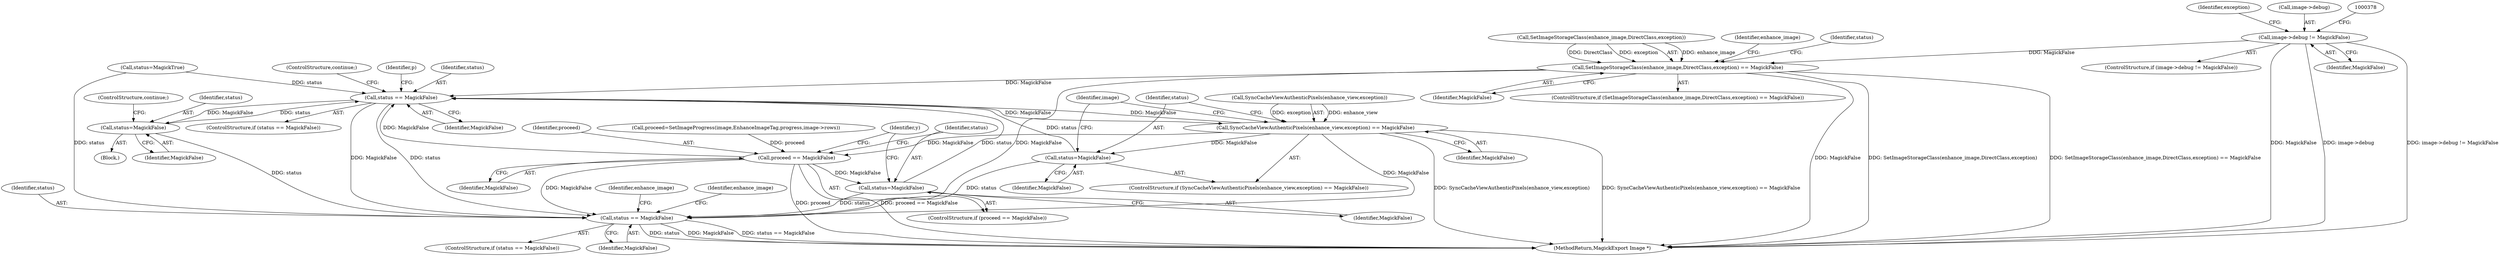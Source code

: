 digraph "0_ImageMagick_d4fc44b58a14f76b1ac997517d742ee12c9dc5d3@pointer" {
"1000372" [label="(Call,image->debug != MagickFalse)"];
"1000417" [label="(Call,SetImageStorageClass(enhance_image,DirectClass,exception) == MagickFalse)"];
"1000468" [label="(Call,status == MagickFalse)"];
"1000512" [label="(Call,status=MagickFalse)"];
"1000806" [label="(Call,status == MagickFalse)"];
"1000761" [label="(Call,SyncCacheViewAuthenticPixels(enhance_view,exception) == MagickFalse)"];
"1000766" [label="(Call,status=MagickFalse)"];
"1000791" [label="(Call,proceed == MagickFalse)"];
"1000794" [label="(Call,status=MagickFalse)"];
"1000761" [label="(Call,SyncCacheViewAuthenticPixels(enhance_view,exception) == MagickFalse)"];
"1000513" [label="(Identifier,status)"];
"1000388" [label="(Identifier,exception)"];
"1000792" [label="(Identifier,proceed)"];
"1000471" [label="(ControlStructure,continue;)"];
"1000371" [label="(ControlStructure,if (image->debug != MagickFalse))"];
"1000470" [label="(Identifier,MagickFalse)"];
"1000805" [label="(ControlStructure,if (status == MagickFalse))"];
"1000790" [label="(ControlStructure,if (proceed == MagickFalse))"];
"1000422" [label="(Identifier,MagickFalse)"];
"1000768" [label="(Identifier,MagickFalse)"];
"1000815" [label="(MethodReturn,MagickExport Image *)"];
"1000469" [label="(Identifier,status)"];
"1000514" [label="(Identifier,MagickFalse)"];
"1000796" [label="(Identifier,MagickFalse)"];
"1000373" [label="(Call,image->debug)"];
"1000814" [label="(Identifier,enhance_image)"];
"1000372" [label="(Call,image->debug != MagickFalse)"];
"1000416" [label="(ControlStructure,if (SetImageStorageClass(enhance_image,DirectClass,exception) == MagickFalse))"];
"1000468" [label="(Call,status == MagickFalse)"];
"1000772" [label="(Identifier,image)"];
"1000418" [label="(Call,SetImageStorageClass(enhance_image,DirectClass,exception))"];
"1000376" [label="(Identifier,MagickFalse)"];
"1000512" [label="(Call,status=MagickFalse)"];
"1000766" [label="(Call,status=MagickFalse)"];
"1000417" [label="(Call,SetImageStorageClass(enhance_image,DirectClass,exception) == MagickFalse)"];
"1000794" [label="(Call,status=MagickFalse)"];
"1000791" [label="(Call,proceed == MagickFalse)"];
"1000808" [label="(Identifier,MagickFalse)"];
"1000425" [label="(Identifier,enhance_image)"];
"1000515" [label="(ControlStructure,continue;)"];
"1000767" [label="(Identifier,status)"];
"1000760" [label="(ControlStructure,if (SyncCacheViewAuthenticPixels(enhance_view,exception) == MagickFalse))"];
"1000765" [label="(Identifier,MagickFalse)"];
"1000467" [label="(ControlStructure,if (status == MagickFalse))"];
"1000762" [label="(Call,SyncCacheViewAuthenticPixels(enhance_view,exception))"];
"1000793" [label="(Identifier,MagickFalse)"];
"1000460" [label="(Identifier,y)"];
"1000433" [label="(Identifier,status)"];
"1000795" [label="(Identifier,status)"];
"1000781" [label="(Call,proceed=SetImageProgress(image,EnhanceImageTag,progress,image->rows))"];
"1000511" [label="(Block,)"];
"1000810" [label="(Identifier,enhance_image)"];
"1000806" [label="(Call,status == MagickFalse)"];
"1000432" [label="(Call,status=MagickTrue)"];
"1000473" [label="(Identifier,p)"];
"1000807" [label="(Identifier,status)"];
"1000372" -> "1000371"  [label="AST: "];
"1000372" -> "1000376"  [label="CFG: "];
"1000373" -> "1000372"  [label="AST: "];
"1000376" -> "1000372"  [label="AST: "];
"1000378" -> "1000372"  [label="CFG: "];
"1000388" -> "1000372"  [label="CFG: "];
"1000372" -> "1000815"  [label="DDG: MagickFalse"];
"1000372" -> "1000815"  [label="DDG: image->debug"];
"1000372" -> "1000815"  [label="DDG: image->debug != MagickFalse"];
"1000372" -> "1000417"  [label="DDG: MagickFalse"];
"1000417" -> "1000416"  [label="AST: "];
"1000417" -> "1000422"  [label="CFG: "];
"1000418" -> "1000417"  [label="AST: "];
"1000422" -> "1000417"  [label="AST: "];
"1000425" -> "1000417"  [label="CFG: "];
"1000433" -> "1000417"  [label="CFG: "];
"1000417" -> "1000815"  [label="DDG: MagickFalse"];
"1000417" -> "1000815"  [label="DDG: SetImageStorageClass(enhance_image,DirectClass,exception)"];
"1000417" -> "1000815"  [label="DDG: SetImageStorageClass(enhance_image,DirectClass,exception) == MagickFalse"];
"1000418" -> "1000417"  [label="DDG: enhance_image"];
"1000418" -> "1000417"  [label="DDG: DirectClass"];
"1000418" -> "1000417"  [label="DDG: exception"];
"1000417" -> "1000468"  [label="DDG: MagickFalse"];
"1000417" -> "1000806"  [label="DDG: MagickFalse"];
"1000468" -> "1000467"  [label="AST: "];
"1000468" -> "1000470"  [label="CFG: "];
"1000469" -> "1000468"  [label="AST: "];
"1000470" -> "1000468"  [label="AST: "];
"1000471" -> "1000468"  [label="CFG: "];
"1000473" -> "1000468"  [label="CFG: "];
"1000512" -> "1000468"  [label="DDG: status"];
"1000766" -> "1000468"  [label="DDG: status"];
"1000794" -> "1000468"  [label="DDG: status"];
"1000432" -> "1000468"  [label="DDG: status"];
"1000761" -> "1000468"  [label="DDG: MagickFalse"];
"1000791" -> "1000468"  [label="DDG: MagickFalse"];
"1000468" -> "1000512"  [label="DDG: MagickFalse"];
"1000468" -> "1000761"  [label="DDG: MagickFalse"];
"1000468" -> "1000806"  [label="DDG: status"];
"1000468" -> "1000806"  [label="DDG: MagickFalse"];
"1000512" -> "1000511"  [label="AST: "];
"1000512" -> "1000514"  [label="CFG: "];
"1000513" -> "1000512"  [label="AST: "];
"1000514" -> "1000512"  [label="AST: "];
"1000515" -> "1000512"  [label="CFG: "];
"1000512" -> "1000806"  [label="DDG: status"];
"1000806" -> "1000805"  [label="AST: "];
"1000806" -> "1000808"  [label="CFG: "];
"1000807" -> "1000806"  [label="AST: "];
"1000808" -> "1000806"  [label="AST: "];
"1000810" -> "1000806"  [label="CFG: "];
"1000814" -> "1000806"  [label="CFG: "];
"1000806" -> "1000815"  [label="DDG: status"];
"1000806" -> "1000815"  [label="DDG: MagickFalse"];
"1000806" -> "1000815"  [label="DDG: status == MagickFalse"];
"1000766" -> "1000806"  [label="DDG: status"];
"1000794" -> "1000806"  [label="DDG: status"];
"1000432" -> "1000806"  [label="DDG: status"];
"1000761" -> "1000806"  [label="DDG: MagickFalse"];
"1000791" -> "1000806"  [label="DDG: MagickFalse"];
"1000761" -> "1000760"  [label="AST: "];
"1000761" -> "1000765"  [label="CFG: "];
"1000762" -> "1000761"  [label="AST: "];
"1000765" -> "1000761"  [label="AST: "];
"1000767" -> "1000761"  [label="CFG: "];
"1000772" -> "1000761"  [label="CFG: "];
"1000761" -> "1000815"  [label="DDG: SyncCacheViewAuthenticPixels(enhance_view,exception)"];
"1000761" -> "1000815"  [label="DDG: SyncCacheViewAuthenticPixels(enhance_view,exception) == MagickFalse"];
"1000762" -> "1000761"  [label="DDG: enhance_view"];
"1000762" -> "1000761"  [label="DDG: exception"];
"1000761" -> "1000766"  [label="DDG: MagickFalse"];
"1000761" -> "1000791"  [label="DDG: MagickFalse"];
"1000766" -> "1000760"  [label="AST: "];
"1000766" -> "1000768"  [label="CFG: "];
"1000767" -> "1000766"  [label="AST: "];
"1000768" -> "1000766"  [label="AST: "];
"1000772" -> "1000766"  [label="CFG: "];
"1000791" -> "1000790"  [label="AST: "];
"1000791" -> "1000793"  [label="CFG: "];
"1000792" -> "1000791"  [label="AST: "];
"1000793" -> "1000791"  [label="AST: "];
"1000795" -> "1000791"  [label="CFG: "];
"1000460" -> "1000791"  [label="CFG: "];
"1000791" -> "1000815"  [label="DDG: proceed"];
"1000791" -> "1000815"  [label="DDG: proceed == MagickFalse"];
"1000781" -> "1000791"  [label="DDG: proceed"];
"1000791" -> "1000794"  [label="DDG: MagickFalse"];
"1000794" -> "1000790"  [label="AST: "];
"1000794" -> "1000796"  [label="CFG: "];
"1000795" -> "1000794"  [label="AST: "];
"1000796" -> "1000794"  [label="AST: "];
"1000460" -> "1000794"  [label="CFG: "];
}
